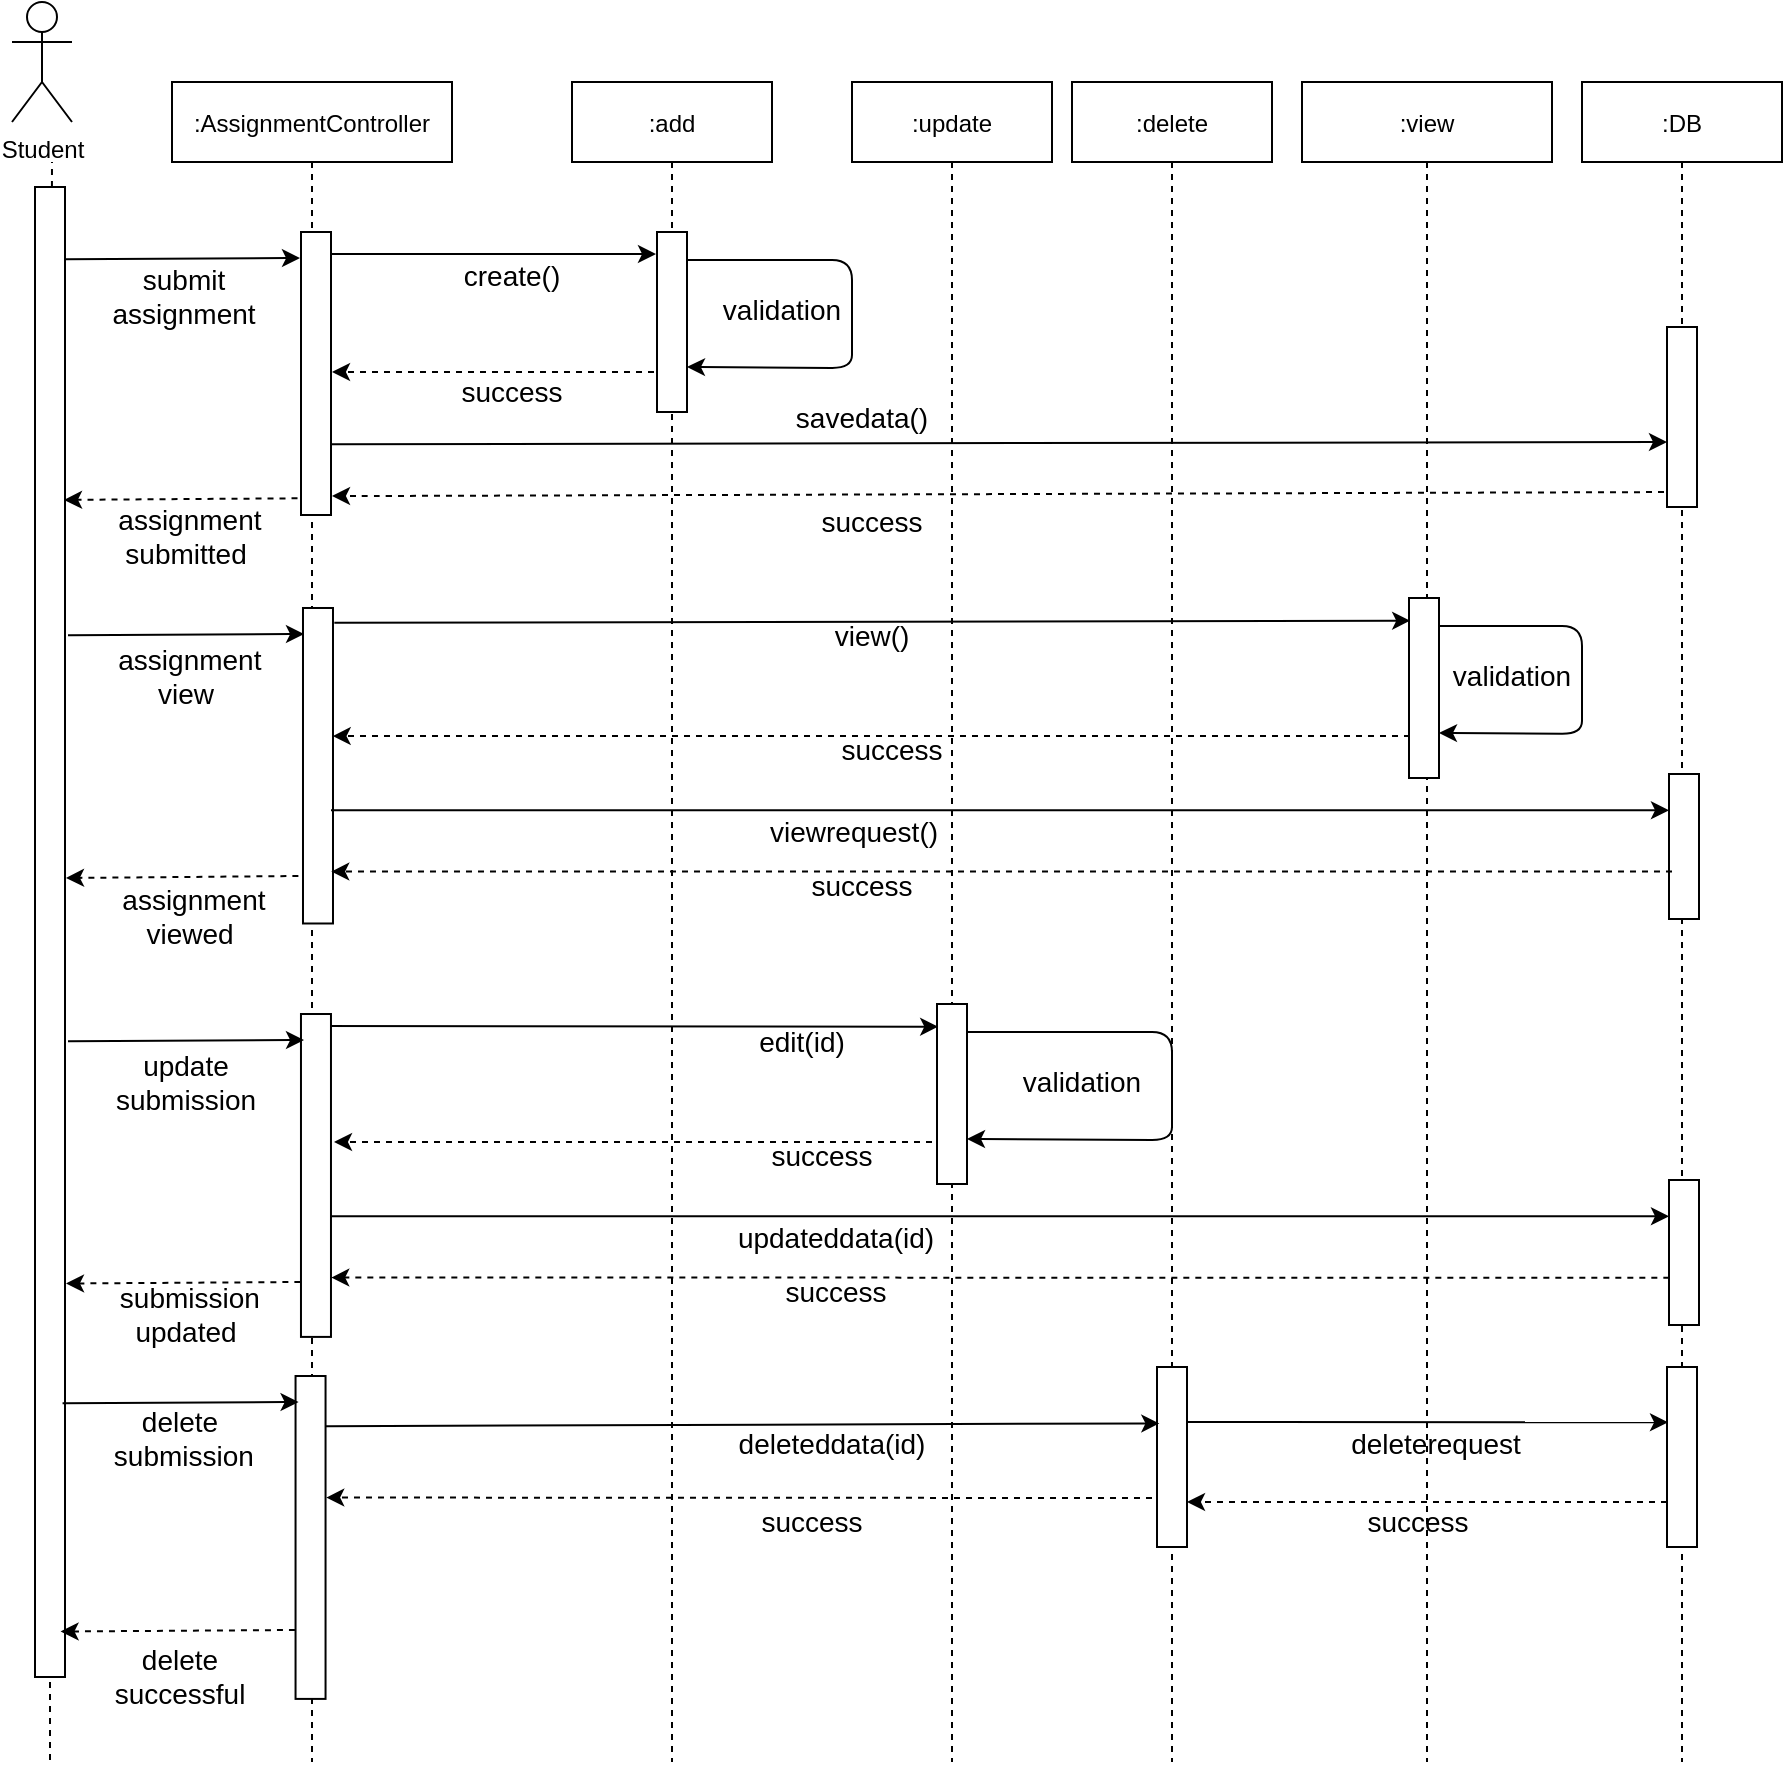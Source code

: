<mxfile version="15.0.4" type="device"><diagram id="kgpKYQtTHZ0yAKxKKP6v" name="Page-1"><mxGraphModel dx="868" dy="400" grid="1" gridSize="10" guides="1" tooltips="1" connect="1" arrows="1" fold="1" page="1" pageScale="1" pageWidth="850" pageHeight="1100" math="0" shadow="0"><root><mxCell id="0"/><mxCell id="1" parent="0"/><mxCell id="7Ekcndddt87HOL9vuOtZ-13" value="" style="endArrow=none;dashed=1;html=1;" parent="1" edge="1"><mxGeometry width="50" height="50" relative="1" as="geometry"><mxPoint x="59" y="760" as="sourcePoint"/><mxPoint x="59" y="920" as="targetPoint"/></mxGeometry></mxCell><mxCell id="7Ekcndddt87HOL9vuOtZ-26" value="&lt;font style=&quot;font-size: 14px&quot;&gt;&lt;span style=&quot;white-space: pre&quot;&gt;validation&lt;/span&gt;&lt;/font&gt;" style="text;html=1;strokeColor=none;fillColor=none;align=center;verticalAlign=middle;whiteSpace=wrap;rounded=0;" parent="1" vertex="1"><mxGeometry x="405" y="184" width="40" height="20" as="geometry"/></mxCell><mxCell id="3nuBFxr9cyL0pnOWT2aG-1" value=":AssignmentController" style="shape=umlLifeline;perimeter=lifelinePerimeter;container=1;collapsible=0;recursiveResize=0;rounded=0;shadow=0;strokeWidth=1;" parent="1" vertex="1"><mxGeometry x="120" y="80" width="140" height="840" as="geometry"/></mxCell><mxCell id="3nuBFxr9cyL0pnOWT2aG-5" value=":add" style="shape=umlLifeline;perimeter=lifelinePerimeter;container=1;collapsible=0;recursiveResize=0;rounded=0;shadow=0;strokeWidth=1;" parent="1" vertex="1"><mxGeometry x="320" y="80" width="100" height="840" as="geometry"/></mxCell><mxCell id="7Ekcndddt87HOL9vuOtZ-3" value=":update" style="shape=umlLifeline;perimeter=lifelinePerimeter;container=1;collapsible=0;recursiveResize=0;rounded=0;shadow=0;strokeWidth=1;" parent="1" vertex="1"><mxGeometry x="460" y="80" width="100" height="840" as="geometry"/></mxCell><mxCell id="7Ekcndddt87HOL9vuOtZ-4" value="Student" style="shape=umlActor;verticalLabelPosition=bottom;verticalAlign=top;html=1;outlineConnect=0;" parent="1" vertex="1"><mxGeometry x="40" y="40" width="30" height="60" as="geometry"/></mxCell><mxCell id="7Ekcndddt87HOL9vuOtZ-7" value="" style="endArrow=none;dashed=1;html=1;startArrow=none;" parent="1" source="7Ekcndddt87HOL9vuOtZ-12" edge="1"><mxGeometry width="50" height="50" relative="1" as="geometry"><mxPoint x="60" y="380" as="sourcePoint"/><mxPoint x="60" y="120" as="targetPoint"/></mxGeometry></mxCell><mxCell id="7Ekcndddt87HOL9vuOtZ-8" value=":view" style="shape=umlLifeline;perimeter=lifelinePerimeter;container=1;collapsible=0;recursiveResize=0;rounded=0;shadow=0;strokeWidth=1;" parent="1" vertex="1"><mxGeometry x="685" y="80" width="125" height="840" as="geometry"/></mxCell><mxCell id="7Ekcndddt87HOL9vuOtZ-37" value="&lt;font style=&quot;font-size: 14px&quot;&gt;&lt;span style=&quot;white-space: pre&quot;&gt;validation&lt;/span&gt;&lt;/font&gt;" style="text;html=1;strokeColor=none;fillColor=none;align=center;verticalAlign=middle;whiteSpace=wrap;rounded=0;" parent="7Ekcndddt87HOL9vuOtZ-8" vertex="1"><mxGeometry x="85" y="287" width="40" height="20" as="geometry"/></mxCell><mxCell id="7Ekcndddt87HOL9vuOtZ-39" value="" style="rounded=0;whiteSpace=wrap;html=1;rotation=90;" parent="7Ekcndddt87HOL9vuOtZ-8" vertex="1"><mxGeometry x="16" y="295.5" width="90" height="15" as="geometry"/></mxCell><mxCell id="7Ekcndddt87HOL9vuOtZ-44" value="" style="endArrow=classic;html=1;entryX=0.75;entryY=0;entryDx=0;entryDy=0;" parent="7Ekcndddt87HOL9vuOtZ-8" target="7Ekcndddt87HOL9vuOtZ-39" edge="1"><mxGeometry width="50" height="50" relative="1" as="geometry"><mxPoint x="69" y="272" as="sourcePoint"/><mxPoint x="223.76" y="272.74" as="targetPoint"/><Array as="points"><mxPoint x="140" y="272"/><mxPoint x="140" y="303"/><mxPoint x="140" y="326"/></Array></mxGeometry></mxCell><mxCell id="7Ekcndddt87HOL9vuOtZ-45" value="" style="endArrow=classic;html=1;dashed=1;entryX=0.406;entryY=0.011;entryDx=0;entryDy=0;entryPerimeter=0;" parent="7Ekcndddt87HOL9vuOtZ-8" target="7Ekcndddt87HOL9vuOtZ-38" edge="1"><mxGeometry width="50" height="50" relative="1" as="geometry"><mxPoint x="54" y="327" as="sourcePoint"/><mxPoint x="-399" y="327" as="targetPoint"/></mxGeometry></mxCell><mxCell id="7Ekcndddt87HOL9vuOtZ-11" value="" style="rounded=0;whiteSpace=wrap;html=1;rotation=90;" parent="1" vertex="1"><mxGeometry x="121.25" y="218.25" width="141.5" height="15" as="geometry"/></mxCell><mxCell id="7Ekcndddt87HOL9vuOtZ-10" value="" style="rounded=0;whiteSpace=wrap;html=1;rotation=90;" parent="1" vertex="1"><mxGeometry x="325" y="192.5" width="90" height="15" as="geometry"/></mxCell><mxCell id="7Ekcndddt87HOL9vuOtZ-12" value="" style="rounded=0;whiteSpace=wrap;html=1;rotation=90;" parent="1" vertex="1"><mxGeometry x="-313.5" y="497.5" width="745" height="15" as="geometry"/></mxCell><mxCell id="7Ekcndddt87HOL9vuOtZ-14" value="" style="endArrow=classic;html=1;exitX=0.16;exitY=-0.033;exitDx=0;exitDy=0;exitPerimeter=0;" parent="1" edge="1"><mxGeometry width="50" height="50" relative="1" as="geometry"><mxPoint x="65.995" y="168.66" as="sourcePoint"/><mxPoint x="184" y="168" as="targetPoint"/><Array as="points"><mxPoint x="184" y="168"/></Array></mxGeometry></mxCell><mxCell id="7Ekcndddt87HOL9vuOtZ-15" value="&lt;div&gt;&lt;font style=&quot;font-size: 14px&quot;&gt;submit assignment&lt;br&gt;&lt;/font&gt;&lt;/div&gt;" style="text;html=1;strokeColor=none;fillColor=none;align=center;verticalAlign=middle;whiteSpace=wrap;rounded=0;" parent="1" vertex="1"><mxGeometry x="106" y="176.5" width="40" height="20" as="geometry"/></mxCell><mxCell id="7Ekcndddt87HOL9vuOtZ-16" value="" style="endArrow=classic;html=1;" parent="1" edge="1"><mxGeometry width="50" height="50" relative="1" as="geometry"><mxPoint x="199" y="166" as="sourcePoint"/><mxPoint x="362" y="166" as="targetPoint"/></mxGeometry></mxCell><mxCell id="7Ekcndddt87HOL9vuOtZ-18" value=":DB" style="shape=umlLifeline;perimeter=lifelinePerimeter;container=1;collapsible=0;recursiveResize=0;rounded=0;shadow=0;strokeWidth=1;" parent="1" vertex="1"><mxGeometry x="825" y="80" width="100" height="840" as="geometry"/></mxCell><mxCell id="7Ekcndddt87HOL9vuOtZ-19" value="" style="rounded=0;whiteSpace=wrap;html=1;rotation=90;" parent="7Ekcndddt87HOL9vuOtZ-18" vertex="1"><mxGeometry x="5" y="160" width="90" height="15" as="geometry"/></mxCell><mxCell id="7Ekcndddt87HOL9vuOtZ-22" value="" style="endArrow=classic;html=1;exitX=0.114;exitY=0.017;exitDx=0;exitDy=0;exitPerimeter=0;entryX=0.75;entryY=0;entryDx=0;entryDy=0;" parent="1" target="7Ekcndddt87HOL9vuOtZ-10" edge="1"><mxGeometry width="50" height="50" relative="1" as="geometry"><mxPoint x="378.005" y="169" as="sourcePoint"/><mxPoint x="543.76" y="169.74" as="targetPoint"/><Array as="points"><mxPoint x="460" y="169"/><mxPoint x="460" y="200"/><mxPoint x="460" y="223"/></Array></mxGeometry></mxCell><mxCell id="7Ekcndddt87HOL9vuOtZ-23" value="" style="endArrow=classic;html=1;dashed=1;" parent="1" edge="1"><mxGeometry width="50" height="50" relative="1" as="geometry"><mxPoint x="361" y="225" as="sourcePoint"/><mxPoint x="200" y="225" as="targetPoint"/></mxGeometry></mxCell><mxCell id="7Ekcndddt87HOL9vuOtZ-25" value="&lt;font style=&quot;font-size: 14px&quot;&gt;success&lt;/font&gt;" style="text;html=1;strokeColor=none;fillColor=none;align=center;verticalAlign=middle;whiteSpace=wrap;rounded=0;" parent="1" vertex="1"><mxGeometry x="270" y="225" width="40" height="20" as="geometry"/></mxCell><mxCell id="7Ekcndddt87HOL9vuOtZ-28" value="" style="endArrow=classic;html=1;exitX=0.75;exitY=0;exitDx=0;exitDy=0;entryX=0.639;entryY=1;entryDx=0;entryDy=0;entryPerimeter=0;" parent="1" source="7Ekcndddt87HOL9vuOtZ-11" target="7Ekcndddt87HOL9vuOtZ-19" edge="1"><mxGeometry width="50" height="50" relative="1" as="geometry"><mxPoint x="209" y="176" as="sourcePoint"/><mxPoint x="790" y="249" as="targetPoint"/></mxGeometry></mxCell><mxCell id="7Ekcndddt87HOL9vuOtZ-33" value="&lt;font style=&quot;font-size: 14px&quot;&gt;create()&lt;/font&gt;" style="text;html=1;strokeColor=none;fillColor=none;align=center;verticalAlign=middle;whiteSpace=wrap;rounded=0;" parent="1" vertex="1"><mxGeometry x="270" y="167" width="40" height="20" as="geometry"/></mxCell><mxCell id="7Ekcndddt87HOL9vuOtZ-32" value="&lt;font style=&quot;font-size: 14px&quot;&gt;&lt;span style=&quot;white-space: pre&quot;&gt;savedata&lt;/span&gt;&lt;span style=&quot;white-space: pre&quot;&gt;&lt;/span&gt;()&lt;/font&gt;" style="text;html=1;align=center;verticalAlign=middle;whiteSpace=wrap;rounded=0;" parent="1" vertex="1"><mxGeometry x="445" y="238" width="40" height="20" as="geometry"/></mxCell><mxCell id="7Ekcndddt87HOL9vuOtZ-34" value="" style="endArrow=classic;html=1;dashed=1;exitX=0.917;exitY=1.1;exitDx=0;exitDy=0;exitPerimeter=0;" parent="1" source="7Ekcndddt87HOL9vuOtZ-19" edge="1"><mxGeometry width="50" height="50" relative="1" as="geometry"><mxPoint x="371" y="235" as="sourcePoint"/><mxPoint x="200" y="287" as="targetPoint"/><Array as="points"><mxPoint x="220" y="287"/></Array></mxGeometry></mxCell><mxCell id="7Ekcndddt87HOL9vuOtZ-35" value="&lt;font style=&quot;font-size: 14px&quot;&gt;&lt;span style=&quot;white-space: pre&quot;&gt;success&lt;/span&gt;&lt;span style=&quot;white-space: pre&quot;&gt;&lt;/span&gt;&lt;/font&gt;" style="text;html=1;align=center;verticalAlign=middle;whiteSpace=wrap;rounded=0;" parent="1" vertex="1"><mxGeometry x="450" y="290" width="40" height="20" as="geometry"/></mxCell><mxCell id="7Ekcndddt87HOL9vuOtZ-38" value="" style="rounded=0;whiteSpace=wrap;html=1;rotation=90;" parent="1" vertex="1"><mxGeometry x="114.12" y="414.37" width="157.75" height="15" as="geometry"/></mxCell><mxCell id="7Ekcndddt87HOL9vuOtZ-40" value="" style="endArrow=classic;html=1;exitX=0.16;exitY=-0.033;exitDx=0;exitDy=0;exitPerimeter=0;" parent="1" edge="1"><mxGeometry width="50" height="50" relative="1" as="geometry"><mxPoint x="67.995" y="356.66" as="sourcePoint"/><mxPoint x="186" y="356" as="targetPoint"/><Array as="points"><mxPoint x="186" y="356"/></Array></mxGeometry></mxCell><mxCell id="7Ekcndddt87HOL9vuOtZ-41" value="&lt;div&gt;&lt;font style=&quot;font-size: 14px&quot;&gt;&amp;nbsp;assignment&lt;/font&gt;&lt;/div&gt;&lt;div&gt;&lt;font style=&quot;font-size: 14px&quot;&gt;view&lt;br&gt;&lt;/font&gt;&lt;/div&gt;" style="text;html=1;strokeColor=none;fillColor=none;align=center;verticalAlign=middle;whiteSpace=wrap;rounded=0;" parent="1" vertex="1"><mxGeometry x="82" y="367" width="90" height="20" as="geometry"/></mxCell><mxCell id="7Ekcndddt87HOL9vuOtZ-43" value="" style="rounded=0;whiteSpace=wrap;html=1;rotation=90;" parent="1" vertex="1"><mxGeometry x="839.75" y="454.75" width="72.5" height="15" as="geometry"/></mxCell><mxCell id="7Ekcndddt87HOL9vuOtZ-47" value="" style="endArrow=classic;html=1;exitX=0.75;exitY=0;exitDx=0;exitDy=0;entryX=0.25;entryY=1;entryDx=0;entryDy=0;" parent="1" target="7Ekcndddt87HOL9vuOtZ-43" edge="1"><mxGeometry width="50" height="50" relative="1" as="geometry"><mxPoint x="199.5" y="444.125" as="sourcePoint"/><mxPoint x="784" y="444" as="targetPoint"/></mxGeometry></mxCell><mxCell id="7Ekcndddt87HOL9vuOtZ-49" value="&lt;font style=&quot;font-size: 14px&quot;&gt;&lt;span style=&quot;white-space: pre&quot;&gt;viewrequest&lt;/span&gt;()&lt;/font&gt;" style="text;html=1;align=center;verticalAlign=middle;whiteSpace=wrap;rounded=0;" parent="1" vertex="1"><mxGeometry x="441" y="445" width="40" height="20" as="geometry"/></mxCell><mxCell id="7Ekcndddt87HOL9vuOtZ-51" value="&lt;font style=&quot;font-size: 14px&quot;&gt;&lt;span style=&quot;white-space: pre&quot;&gt;success&lt;/span&gt;&lt;span style=&quot;white-space: pre&quot;&gt;&lt;/span&gt;&lt;/font&gt;" style="text;html=1;align=center;verticalAlign=middle;whiteSpace=wrap;rounded=0;" parent="1" vertex="1"><mxGeometry x="445" y="472" width="40" height="20" as="geometry"/></mxCell><mxCell id="7Ekcndddt87HOL9vuOtZ-48" value="&lt;div&gt;&lt;font style=&quot;font-size: 14px&quot;&gt;view()&lt;/font&gt;&lt;/div&gt;" style="text;html=1;strokeColor=none;fillColor=none;align=center;verticalAlign=middle;whiteSpace=wrap;rounded=0;" parent="1" vertex="1"><mxGeometry x="450" y="347" width="40" height="20" as="geometry"/></mxCell><mxCell id="7Ekcndddt87HOL9vuOtZ-46" value="&lt;font style=&quot;font-size: 14px&quot;&gt;success&lt;/font&gt;" style="text;html=1;strokeColor=none;fillColor=none;align=center;verticalAlign=middle;whiteSpace=wrap;rounded=0;" parent="1" vertex="1"><mxGeometry x="460" y="404" width="40" height="20" as="geometry"/></mxCell><mxCell id="7Ekcndddt87HOL9vuOtZ-57" value="" style="endArrow=classic;html=1;dashed=1;entryX=0.903;entryY=0.059;entryDx=0;entryDy=0;entryPerimeter=0;exitX=0.673;exitY=0.9;exitDx=0;exitDy=0;exitPerimeter=0;" parent="1" source="7Ekcndddt87HOL9vuOtZ-43" edge="1"><mxGeometry width="50" height="50" relative="1" as="geometry"><mxPoint x="784" y="475" as="sourcePoint"/><mxPoint x="199.615" y="474.774" as="targetPoint"/></mxGeometry></mxCell><mxCell id="7Ekcndddt87HOL9vuOtZ-58" value="&lt;font style=&quot;font-size: 14px&quot;&gt;&lt;span style=&quot;white-space: pre&quot;&gt;validation&lt;/span&gt;&lt;/font&gt;" style="text;html=1;strokeColor=none;fillColor=none;align=center;verticalAlign=middle;whiteSpace=wrap;rounded=0;" parent="1" vertex="1"><mxGeometry x="555" y="570" width="40" height="20" as="geometry"/></mxCell><mxCell id="7Ekcndddt87HOL9vuOtZ-59" value="" style="rounded=0;whiteSpace=wrap;html=1;rotation=90;" parent="1" vertex="1"><mxGeometry x="465" y="578.5" width="90" height="15" as="geometry"/></mxCell><mxCell id="7Ekcndddt87HOL9vuOtZ-60" value="" style="endArrow=classic;html=1;entryX=0.126;entryY=0.96;entryDx=0;entryDy=0;entryPerimeter=0;" parent="1" target="7Ekcndddt87HOL9vuOtZ-59" edge="1"><mxGeometry width="50" height="50" relative="1" as="geometry"><mxPoint x="193" y="552.0" as="sourcePoint"/><mxPoint x="50" y="472" as="targetPoint"/></mxGeometry></mxCell><mxCell id="7Ekcndddt87HOL9vuOtZ-61" value="" style="endArrow=classic;html=1;entryX=0.75;entryY=0;entryDx=0;entryDy=0;" parent="1" target="7Ekcndddt87HOL9vuOtZ-59" edge="1"><mxGeometry width="50" height="50" relative="1" as="geometry"><mxPoint x="518" y="555" as="sourcePoint"/><mxPoint x="223.76" y="475.74" as="targetPoint"/><Array as="points"><mxPoint x="620" y="555"/><mxPoint x="620" y="586"/><mxPoint x="620" y="609"/></Array></mxGeometry></mxCell><mxCell id="7Ekcndddt87HOL9vuOtZ-62" value="" style="endArrow=classic;html=1;dashed=1;" parent="1" edge="1"><mxGeometry width="50" height="50" relative="1" as="geometry"><mxPoint x="500" y="610" as="sourcePoint"/><mxPoint x="201" y="610" as="targetPoint"/></mxGeometry></mxCell><mxCell id="7Ekcndddt87HOL9vuOtZ-63" value="" style="rounded=0;whiteSpace=wrap;html=1;rotation=90;" parent="1" vertex="1"><mxGeometry x="111.26" y="619.23" width="161.45" height="15" as="geometry"/></mxCell><mxCell id="7Ekcndddt87HOL9vuOtZ-64" value="" style="endArrow=classic;html=1;exitX=0.16;exitY=-0.033;exitDx=0;exitDy=0;exitPerimeter=0;" parent="1" edge="1"><mxGeometry width="50" height="50" relative="1" as="geometry"><mxPoint x="67.995" y="559.66" as="sourcePoint"/><mxPoint x="186" y="559" as="targetPoint"/><Array as="points"><mxPoint x="186" y="559"/></Array></mxGeometry></mxCell><mxCell id="7Ekcndddt87HOL9vuOtZ-65" value="&lt;font style=&quot;font-size: 14px&quot;&gt;update &lt;br&gt;&lt;/font&gt;&lt;div&gt;&lt;font style=&quot;font-size: 14px&quot;&gt;submission&lt;/font&gt;&lt;/div&gt;" style="text;html=1;strokeColor=none;fillColor=none;align=center;verticalAlign=middle;whiteSpace=wrap;rounded=0;" parent="1" vertex="1"><mxGeometry x="82" y="570" width="90" height="20" as="geometry"/></mxCell><mxCell id="7Ekcndddt87HOL9vuOtZ-66" value="" style="rounded=0;whiteSpace=wrap;html=1;rotation=90;" parent="1" vertex="1"><mxGeometry x="839.75" y="657.75" width="72.5" height="15" as="geometry"/></mxCell><mxCell id="7Ekcndddt87HOL9vuOtZ-67" value="" style="endArrow=classic;html=1;exitX=0.75;exitY=0;exitDx=0;exitDy=0;entryX=0.25;entryY=1;entryDx=0;entryDy=0;" parent="1" target="7Ekcndddt87HOL9vuOtZ-66" edge="1"><mxGeometry width="50" height="50" relative="1" as="geometry"><mxPoint x="199.5" y="647.125" as="sourcePoint"/><mxPoint x="860" y="647" as="targetPoint"/></mxGeometry></mxCell><mxCell id="7Ekcndddt87HOL9vuOtZ-68" value="&lt;font style=&quot;font-size: 14px&quot;&gt;&lt;span style=&quot;white-space: pre&quot;&gt;updateddata&lt;/span&gt;(id)&lt;/font&gt;" style="text;html=1;align=center;verticalAlign=middle;whiteSpace=wrap;rounded=0;" parent="1" vertex="1"><mxGeometry x="432" y="648" width="40" height="20" as="geometry"/></mxCell><mxCell id="7Ekcndddt87HOL9vuOtZ-69" value="&lt;font style=&quot;font-size: 14px&quot;&gt;&lt;span style=&quot;white-space: pre&quot;&gt;success&lt;/span&gt;&lt;span style=&quot;white-space: pre&quot;&gt;&lt;/span&gt;&lt;/font&gt;" style="text;html=1;align=center;verticalAlign=middle;whiteSpace=wrap;rounded=0;" parent="1" vertex="1"><mxGeometry x="432" y="675" width="40" height="20" as="geometry"/></mxCell><mxCell id="7Ekcndddt87HOL9vuOtZ-70" value="&lt;div&gt;&lt;font style=&quot;font-size: 14px&quot;&gt;edit(id)&lt;/font&gt;&lt;/div&gt;" style="text;html=1;strokeColor=none;fillColor=none;align=center;verticalAlign=middle;whiteSpace=wrap;rounded=0;" parent="1" vertex="1"><mxGeometry x="415" y="550" width="40" height="20" as="geometry"/></mxCell><mxCell id="7Ekcndddt87HOL9vuOtZ-71" value="&lt;font style=&quot;font-size: 14px&quot;&gt;success&lt;/font&gt;" style="text;html=1;strokeColor=none;fillColor=none;align=center;verticalAlign=middle;whiteSpace=wrap;rounded=0;" parent="1" vertex="1"><mxGeometry x="425" y="607" width="40" height="20" as="geometry"/></mxCell><mxCell id="7Ekcndddt87HOL9vuOtZ-72" value="" style="endArrow=classic;html=1;dashed=1;entryX=0.903;entryY=0.059;entryDx=0;entryDy=0;entryPerimeter=0;exitX=0.674;exitY=0.989;exitDx=0;exitDy=0;exitPerimeter=0;" parent="1" source="7Ekcndddt87HOL9vuOtZ-66" edge="1"><mxGeometry width="50" height="50" relative="1" as="geometry"><mxPoint x="784" y="678" as="sourcePoint"/><mxPoint x="199.615" y="677.774" as="targetPoint"/></mxGeometry></mxCell><mxCell id="7Ekcndddt87HOL9vuOtZ-73" value="" style="endArrow=classic;html=1;dashed=1;exitX=0.941;exitY=1.116;exitDx=0;exitDy=0;exitPerimeter=0;entryX=0.21;entryY=0.033;entryDx=0;entryDy=0;entryPerimeter=0;" parent="1" source="7Ekcndddt87HOL9vuOtZ-11" target="7Ekcndddt87HOL9vuOtZ-12" edge="1"><mxGeometry width="50" height="50" relative="1" as="geometry"><mxPoint x="791.0" y="295.03" as="sourcePoint"/><mxPoint x="210" y="297" as="targetPoint"/><Array as="points"/></mxGeometry></mxCell><mxCell id="7Ekcndddt87HOL9vuOtZ-74" value="&lt;div&gt;&lt;font style=&quot;font-size: 14px&quot;&gt;&amp;nbsp;assignment&lt;br&gt;&lt;/font&gt;&lt;/div&gt;&lt;div&gt;&lt;font style=&quot;font-size: 14px&quot;&gt;&lt;font style=&quot;font-size: 14px&quot;&gt;submitted&lt;/font&gt;&lt;/font&gt;&lt;/div&gt;" style="text;html=1;strokeColor=none;fillColor=none;align=center;verticalAlign=middle;whiteSpace=wrap;rounded=0;" parent="1" vertex="1"><mxGeometry x="107" y="297" width="40" height="20" as="geometry"/></mxCell><mxCell id="7Ekcndddt87HOL9vuOtZ-75" value="" style="endArrow=classic;html=1;dashed=1;exitX=0.941;exitY=1.116;exitDx=0;exitDy=0;exitPerimeter=0;" parent="1" edge="1"><mxGeometry width="50" height="50" relative="1" as="geometry"><mxPoint x="183.19" y="477.002" as="sourcePoint"/><mxPoint x="67" y="478" as="targetPoint"/><Array as="points"/></mxGeometry></mxCell><mxCell id="7Ekcndddt87HOL9vuOtZ-76" value="&lt;div&gt;&lt;font style=&quot;font-size: 14px&quot;&gt;&lt;br&gt;&lt;/font&gt;&lt;/div&gt;&lt;div&gt;&lt;div&gt;&lt;div&gt;&lt;font style=&quot;font-size: 14px&quot;&gt;&amp;nbsp;assignment&lt;/font&gt;&lt;/div&gt;&lt;/div&gt;&lt;/div&gt;&lt;div&gt;&lt;font style=&quot;font-size: 14px&quot;&gt;viewed&lt;/font&gt;&lt;/div&gt;" style="text;html=1;strokeColor=none;fillColor=none;align=center;verticalAlign=middle;whiteSpace=wrap;rounded=0;" parent="1" vertex="1"><mxGeometry x="108.59" y="478.85" width="40" height="20" as="geometry"/></mxCell><mxCell id="7Ekcndddt87HOL9vuOtZ-77" value="" style="endArrow=classic;html=1;dashed=1;exitX=0.941;exitY=1.116;exitDx=0;exitDy=0;exitPerimeter=0;entryX=0.266;entryY=0.062;entryDx=0;entryDy=0;entryPerimeter=0;" parent="1" edge="1"><mxGeometry width="50" height="50" relative="1" as="geometry"><mxPoint x="184.19" y="680.001" as="sourcePoint"/><mxPoint x="67" y="680.758" as="targetPoint"/><Array as="points"/></mxGeometry></mxCell><mxCell id="7Ekcndddt87HOL9vuOtZ-78" value="&lt;div&gt;&lt;div&gt;&lt;div&gt;&lt;font style=&quot;font-size: 14px&quot;&gt;&amp;nbsp;submission&lt;/font&gt;&lt;/div&gt;&lt;/div&gt;&lt;/div&gt;&lt;div&gt;&lt;font style=&quot;font-size: 14px&quot;&gt;updated&lt;/font&gt;&lt;/div&gt;" style="text;html=1;strokeColor=none;fillColor=none;align=center;verticalAlign=middle;whiteSpace=wrap;rounded=0;" parent="1" vertex="1"><mxGeometry x="107" y="686.37" width="40" height="20" as="geometry"/></mxCell><mxCell id="kAEPDLZ0XcICgC_QupZw-3" value=":delete" style="shape=umlLifeline;perimeter=lifelinePerimeter;container=1;collapsible=0;recursiveResize=0;rounded=0;shadow=0;strokeWidth=1;" parent="1" vertex="1"><mxGeometry x="570" y="80" width="100" height="840" as="geometry"/></mxCell><mxCell id="kAEPDLZ0XcICgC_QupZw-5" value="" style="rounded=0;whiteSpace=wrap;html=1;rotation=90;" parent="kAEPDLZ0XcICgC_QupZw-3" vertex="1"><mxGeometry x="5" y="680" width="90" height="15" as="geometry"/></mxCell><mxCell id="7Ekcndddt87HOL9vuOtZ-42" value="" style="endArrow=classic;html=1;entryX=0.126;entryY=0.96;entryDx=0;entryDy=0;entryPerimeter=0;exitX=0.047;exitY=-0.045;exitDx=0;exitDy=0;exitPerimeter=0;" parent="1" source="7Ekcndddt87HOL9vuOtZ-38" target="7Ekcndddt87HOL9vuOtZ-39" edge="1"><mxGeometry width="50" height="50" relative="1" as="geometry"><mxPoint x="278" y="349" as="sourcePoint"/><mxPoint x="735" y="349" as="targetPoint"/></mxGeometry></mxCell><mxCell id="kAEPDLZ0XcICgC_QupZw-7" value="" style="rounded=0;whiteSpace=wrap;html=1;rotation=90;" parent="1" vertex="1"><mxGeometry x="108.55" y="800.23" width="161.45" height="15" as="geometry"/></mxCell><mxCell id="kAEPDLZ0XcICgC_QupZw-8" value="" style="endArrow=classic;html=1;exitX=0.16;exitY=-0.033;exitDx=0;exitDy=0;exitPerimeter=0;" parent="1" edge="1"><mxGeometry width="50" height="50" relative="1" as="geometry"><mxPoint x="65.285" y="740.66" as="sourcePoint"/><mxPoint x="183.29" y="740.0" as="targetPoint"/><Array as="points"><mxPoint x="183.29" y="740"/></Array></mxGeometry></mxCell><mxCell id="kAEPDLZ0XcICgC_QupZw-9" value="&lt;font style=&quot;font-size: 14px&quot;&gt;delete&lt;br&gt;&lt;/font&gt;&lt;div&gt;&lt;div&gt;&lt;font style=&quot;font-size: 14px&quot;&gt;&lt;/font&gt;&lt;div&gt;&lt;div&gt;&lt;div&gt;&lt;font style=&quot;font-size: 14px&quot;&gt;&amp;nbsp;submission&lt;/font&gt;&lt;/div&gt;&lt;/div&gt;&lt;/div&gt;&lt;/div&gt;&lt;div&gt;&lt;font style=&quot;font-size: 14px&quot;&gt;&lt;br&gt;&lt;/font&gt;&lt;/div&gt;&lt;/div&gt;" style="text;html=1;strokeColor=none;fillColor=none;align=center;verticalAlign=middle;whiteSpace=wrap;rounded=0;" parent="1" vertex="1"><mxGeometry x="79.29" y="757" width="90" height="20" as="geometry"/></mxCell><mxCell id="kAEPDLZ0XcICgC_QupZw-10" value="" style="endArrow=classic;html=1;dashed=1;exitX=0.941;exitY=1.116;exitDx=0;exitDy=0;exitPerimeter=0;entryX=0.266;entryY=0.062;entryDx=0;entryDy=0;entryPerimeter=0;" parent="1" edge="1"><mxGeometry width="50" height="50" relative="1" as="geometry"><mxPoint x="181.48" y="854.001" as="sourcePoint"/><mxPoint x="64.29" y="854.758" as="targetPoint"/><Array as="points"/></mxGeometry></mxCell><mxCell id="kAEPDLZ0XcICgC_QupZw-11" value="&lt;div&gt;&lt;font style=&quot;font-size: 14px&quot;&gt;delete&lt;/font&gt;&lt;/div&gt;&lt;div&gt;&lt;font style=&quot;font-size: 14px&quot;&gt;successful&lt;br&gt;&lt;/font&gt;&lt;/div&gt;" style="text;html=1;strokeColor=none;fillColor=none;align=center;verticalAlign=middle;whiteSpace=wrap;rounded=0;" parent="1" vertex="1"><mxGeometry x="104.29" y="867.37" width="40" height="20" as="geometry"/></mxCell><mxCell id="kAEPDLZ0XcICgC_QupZw-12" value="" style="endArrow=classic;html=1;exitX=0.75;exitY=0;exitDx=0;exitDy=0;entryX=0.291;entryY=0.922;entryDx=0;entryDy=0;entryPerimeter=0;" parent="1" edge="1"><mxGeometry width="50" height="50" relative="1" as="geometry"><mxPoint x="197" y="752.125" as="sourcePoint"/><mxPoint x="613.67" y="750.69" as="targetPoint"/></mxGeometry></mxCell><mxCell id="kAEPDLZ0XcICgC_QupZw-13" value="&lt;font style=&quot;font-size: 14px&quot;&gt;&lt;span style=&quot;white-space: pre&quot;&gt;deleteddata&lt;/span&gt;(id)&lt;/font&gt;" style="text;html=1;align=center;verticalAlign=middle;whiteSpace=wrap;rounded=0;" parent="1" vertex="1"><mxGeometry x="429.5" y="751" width="40" height="20" as="geometry"/></mxCell><mxCell id="kAEPDLZ0XcICgC_QupZw-14" value="" style="endArrow=classic;html=1;dashed=1;entryX=0.903;entryY=0.059;entryDx=0;entryDy=0;entryPerimeter=0;" parent="1" edge="1"><mxGeometry width="50" height="50" relative="1" as="geometry"><mxPoint x="610" y="788" as="sourcePoint"/><mxPoint x="197.115" y="787.774" as="targetPoint"/></mxGeometry></mxCell><mxCell id="kAEPDLZ0XcICgC_QupZw-6" value="" style="rounded=0;whiteSpace=wrap;html=1;rotation=90;" parent="1" vertex="1"><mxGeometry x="830" y="760" width="90" height="15" as="geometry"/></mxCell><mxCell id="kAEPDLZ0XcICgC_QupZw-15" value="&lt;font style=&quot;font-size: 14px&quot;&gt;&lt;span style=&quot;white-space: pre&quot;&gt;success&lt;/span&gt;&lt;span style=&quot;white-space: pre&quot;&gt;&lt;/span&gt;&lt;/font&gt;" style="text;html=1;align=center;verticalAlign=middle;whiteSpace=wrap;rounded=0;" parent="1" vertex="1"><mxGeometry x="420" y="790" width="40" height="20" as="geometry"/></mxCell><mxCell id="kAEPDLZ0XcICgC_QupZw-16" value="" style="endArrow=classic;html=1;" parent="1" edge="1"><mxGeometry width="50" height="50" relative="1" as="geometry"><mxPoint x="628" y="750" as="sourcePoint"/><mxPoint x="868" y="750.17" as="targetPoint"/></mxGeometry></mxCell><mxCell id="kAEPDLZ0XcICgC_QupZw-17" value="" style="endArrow=classic;html=1;dashed=1;entryX=0.75;entryY=0;entryDx=0;entryDy=0;exitX=0.75;exitY=1;exitDx=0;exitDy=0;" parent="1" source="kAEPDLZ0XcICgC_QupZw-6" target="kAEPDLZ0XcICgC_QupZw-5" edge="1"><mxGeometry width="50" height="50" relative="1" as="geometry"><mxPoint x="620" y="798" as="sourcePoint"/><mxPoint x="207.115" y="797.774" as="targetPoint"/></mxGeometry></mxCell><mxCell id="kAEPDLZ0XcICgC_QupZw-18" value="&lt;font style=&quot;font-size: 14px&quot;&gt;&lt;span style=&quot;white-space: pre&quot;&gt;deleterequest&lt;/span&gt;&lt;/font&gt;" style="text;html=1;align=center;verticalAlign=middle;whiteSpace=wrap;rounded=0;" parent="1" vertex="1"><mxGeometry x="732.25" y="751" width="40" height="20" as="geometry"/></mxCell><mxCell id="kAEPDLZ0XcICgC_QupZw-19" value="&lt;font style=&quot;font-size: 14px&quot;&gt;&lt;span style=&quot;white-space: pre&quot;&gt;success&lt;/span&gt;&lt;span style=&quot;white-space: pre&quot;&gt;&lt;/span&gt;&lt;/font&gt;" style="text;html=1;align=center;verticalAlign=middle;whiteSpace=wrap;rounded=0;" parent="1" vertex="1"><mxGeometry x="722.75" y="790" width="40" height="20" as="geometry"/></mxCell></root></mxGraphModel></diagram></mxfile>